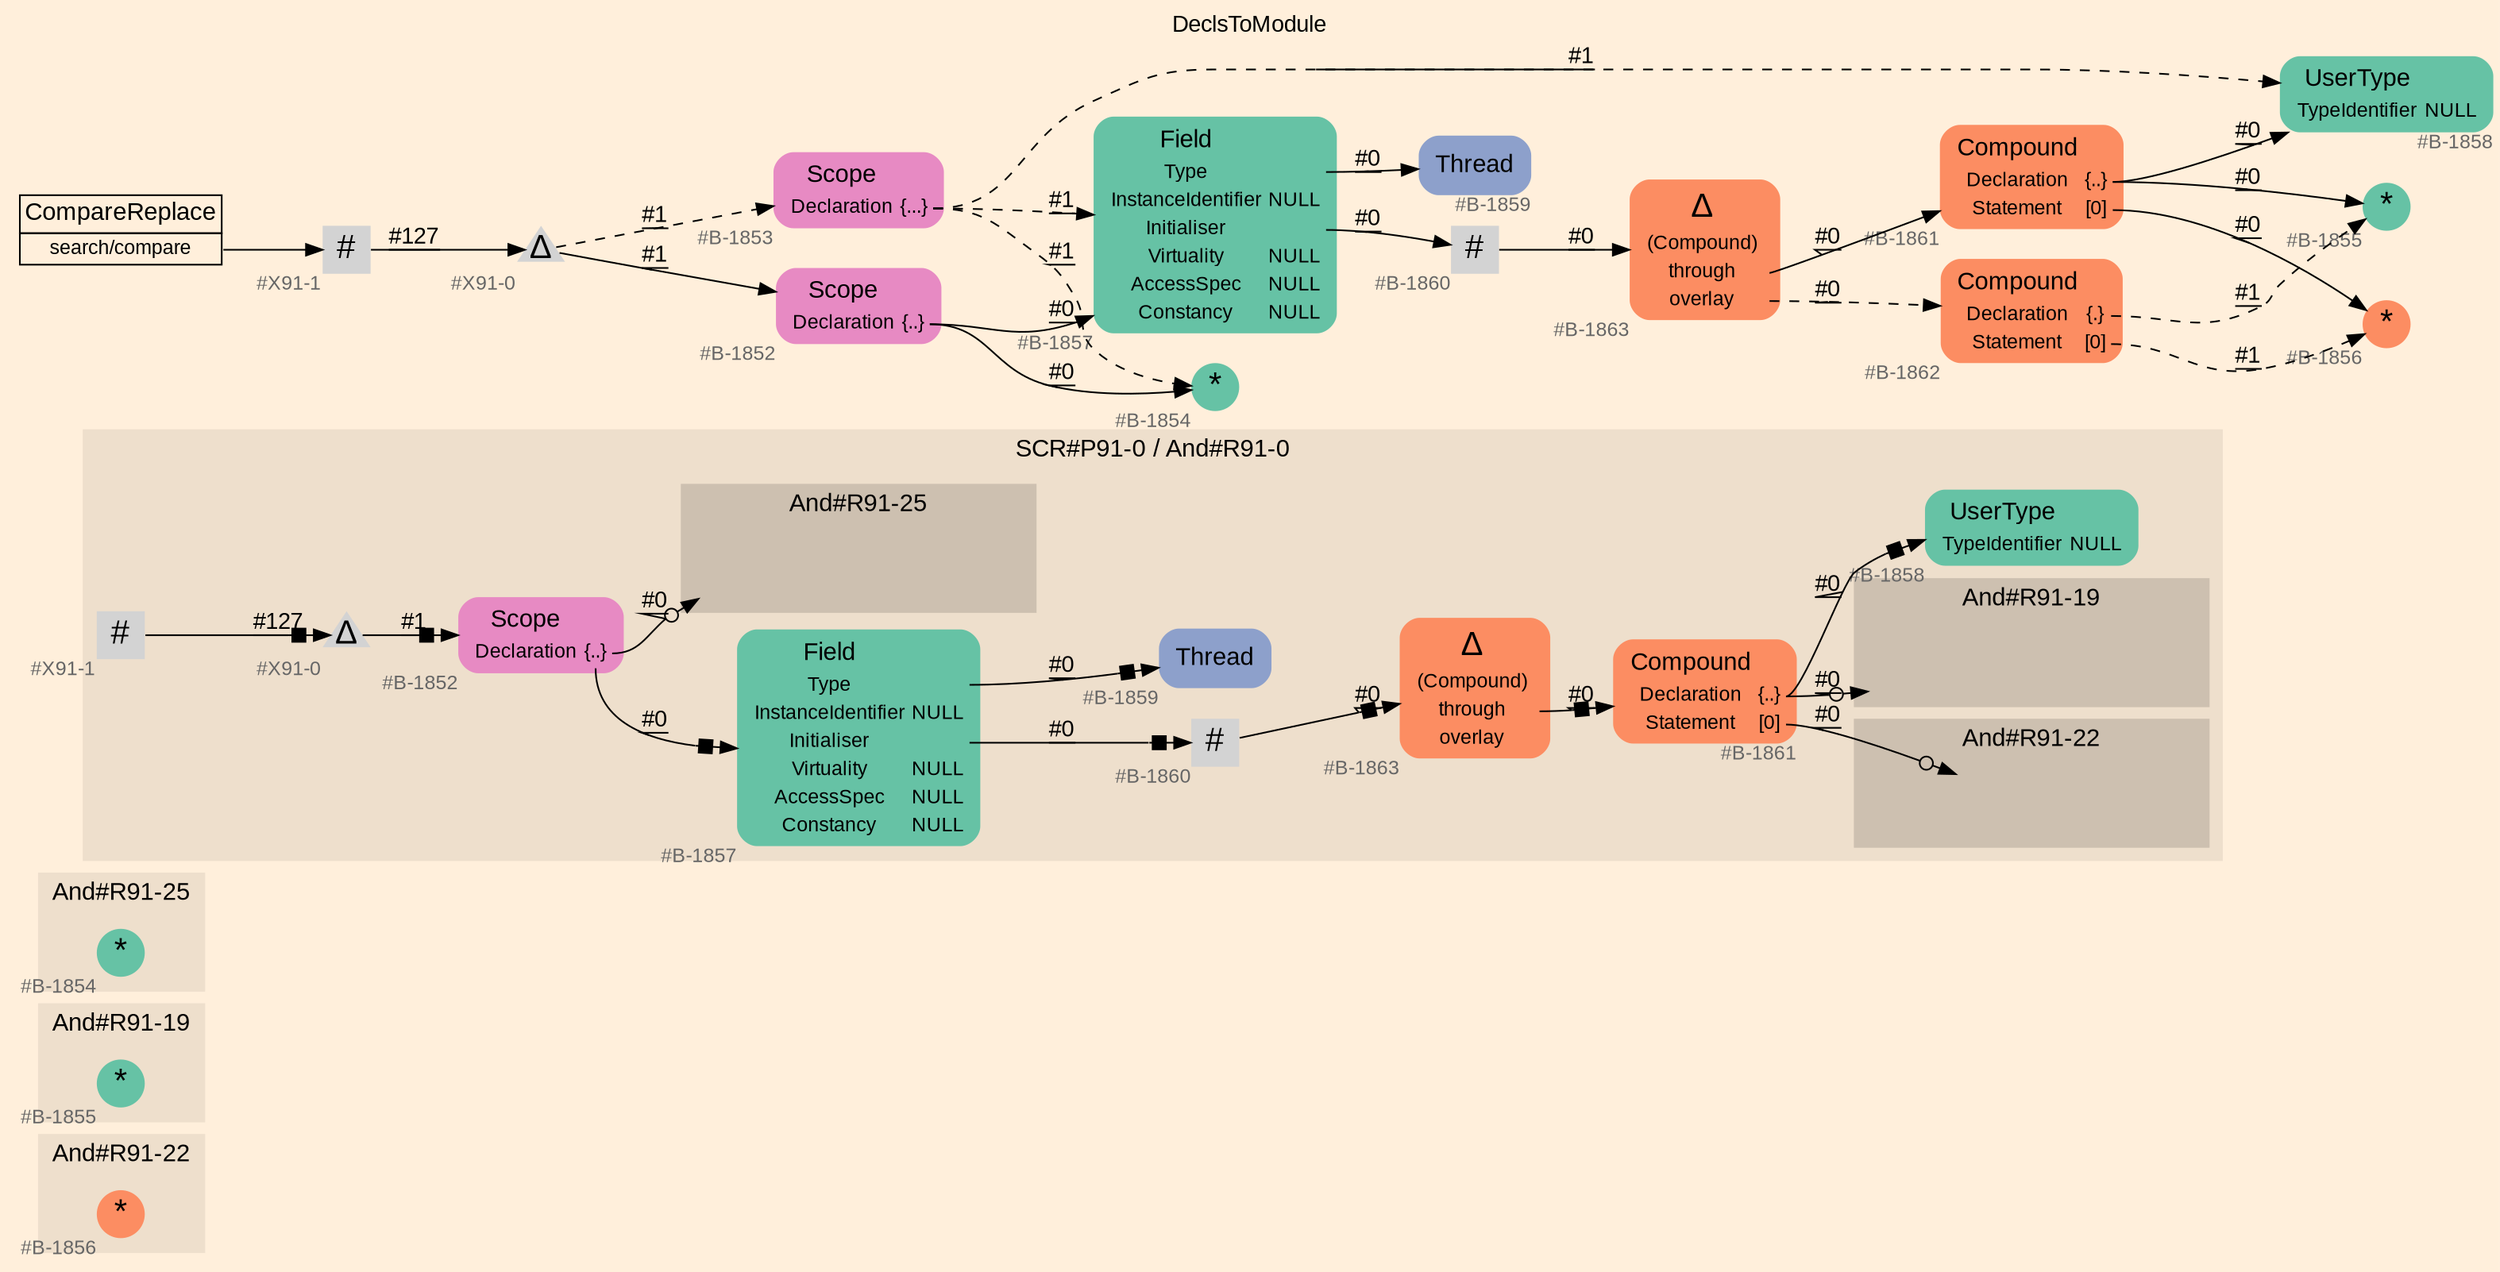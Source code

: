 digraph "DeclsToModule" {
label = "DeclsToModule"
labelloc = t
graph [
    rankdir = "LR"
    ranksep = 0.3
    bgcolor = antiquewhite1
    color = black
    fontcolor = black
    fontname = "Arial"
];
node [
    fontname = "Arial"
];
edge [
    fontname = "Arial"
];

// -------------------- figure And#R91-22 --------------------
// -------- region And#R91-22 ----------
subgraph "clusterAnd#R91-22" {
    label = "And#R91-22"
    style = "filled"
    color = antiquewhite2
    fontsize = "15"
    // -------- block And#R91-22/#B-1856 ----------
    "And#R91-22/#B-1856" [
        fillcolor = "/set28/2"
        xlabel = "#B-1856"
        fontsize = "12"
        fontcolor = grey40
        shape = "circle"
        label = <<FONT COLOR="black" POINT-SIZE="20">*</FONT>>
        style = "filled"
        penwidth = 0.0
        fixedsize = true
        width = 0.4
        height = 0.4
    ];
    
}


// -------------------- figure And#R91-19 --------------------
// -------- region And#R91-19 ----------
subgraph "clusterAnd#R91-19" {
    label = "And#R91-19"
    style = "filled"
    color = antiquewhite2
    fontsize = "15"
    // -------- block And#R91-19/#B-1855 ----------
    "And#R91-19/#B-1855" [
        fillcolor = "/set28/1"
        xlabel = "#B-1855"
        fontsize = "12"
        fontcolor = grey40
        shape = "circle"
        label = <<FONT COLOR="black" POINT-SIZE="20">*</FONT>>
        style = "filled"
        penwidth = 0.0
        fixedsize = true
        width = 0.4
        height = 0.4
    ];
    
}


// -------------------- figure And#R91-25 --------------------
// -------- region And#R91-25 ----------
subgraph "clusterAnd#R91-25" {
    label = "And#R91-25"
    style = "filled"
    color = antiquewhite2
    fontsize = "15"
    // -------- block And#R91-25/#B-1854 ----------
    "And#R91-25/#B-1854" [
        fillcolor = "/set28/1"
        xlabel = "#B-1854"
        fontsize = "12"
        fontcolor = grey40
        shape = "circle"
        label = <<FONT COLOR="black" POINT-SIZE="20">*</FONT>>
        style = "filled"
        penwidth = 0.0
        fixedsize = true
        width = 0.4
        height = 0.4
    ];
    
}


// -------------------- figure And#R91-0 --------------------
// -------- region And#R91-0 ----------
subgraph "clusterAnd#R91-0" {
    label = "SCR#P91-0 / And#R91-0"
    style = "filled"
    color = antiquewhite2
    fontsize = "15"
    // -------- block And#R91-0/#B-1859 ----------
    "And#R91-0/#B-1859" [
        fillcolor = "/set28/3"
        xlabel = "#B-1859"
        fontsize = "12"
        fontcolor = grey40
        shape = "plaintext"
        label = <<TABLE BORDER="0" CELLBORDER="0" CELLSPACING="0">
         <TR><TD><FONT COLOR="black" POINT-SIZE="15">Thread</FONT></TD></TR>
        </TABLE>>
        style = "rounded,filled"
    ];
    
    // -------- block And#R91-0/#B-1852 ----------
    "And#R91-0/#B-1852" [
        fillcolor = "/set28/4"
        xlabel = "#B-1852"
        fontsize = "12"
        fontcolor = grey40
        shape = "plaintext"
        label = <<TABLE BORDER="0" CELLBORDER="0" CELLSPACING="0">
         <TR><TD><FONT COLOR="black" POINT-SIZE="15">Scope</FONT></TD></TR>
         <TR><TD><FONT COLOR="black" POINT-SIZE="12">Declaration</FONT></TD><TD PORT="port0"><FONT COLOR="black" POINT-SIZE="12">{..}</FONT></TD></TR>
        </TABLE>>
        style = "rounded,filled"
    ];
    
    // -------- block And#R91-0/#B-1857 ----------
    "And#R91-0/#B-1857" [
        fillcolor = "/set28/1"
        xlabel = "#B-1857"
        fontsize = "12"
        fontcolor = grey40
        shape = "plaintext"
        label = <<TABLE BORDER="0" CELLBORDER="0" CELLSPACING="0">
         <TR><TD><FONT COLOR="black" POINT-SIZE="15">Field</FONT></TD></TR>
         <TR><TD><FONT COLOR="black" POINT-SIZE="12">Type</FONT></TD><TD PORT="port0"></TD></TR>
         <TR><TD><FONT COLOR="black" POINT-SIZE="12">InstanceIdentifier</FONT></TD><TD PORT="port1"><FONT COLOR="black" POINT-SIZE="12">NULL</FONT></TD></TR>
         <TR><TD><FONT COLOR="black" POINT-SIZE="12">Initialiser</FONT></TD><TD PORT="port2"></TD></TR>
         <TR><TD><FONT COLOR="black" POINT-SIZE="12">Virtuality</FONT></TD><TD PORT="port3"><FONT COLOR="black" POINT-SIZE="12">NULL</FONT></TD></TR>
         <TR><TD><FONT COLOR="black" POINT-SIZE="12">AccessSpec</FONT></TD><TD PORT="port4"><FONT COLOR="black" POINT-SIZE="12">NULL</FONT></TD></TR>
         <TR><TD><FONT COLOR="black" POINT-SIZE="12">Constancy</FONT></TD><TD PORT="port5"><FONT COLOR="black" POINT-SIZE="12">NULL</FONT></TD></TR>
        </TABLE>>
        style = "rounded,filled"
    ];
    
    // -------- block And#R91-0/#B-1858 ----------
    "And#R91-0/#B-1858" [
        fillcolor = "/set28/1"
        xlabel = "#B-1858"
        fontsize = "12"
        fontcolor = grey40
        shape = "plaintext"
        label = <<TABLE BORDER="0" CELLBORDER="0" CELLSPACING="0">
         <TR><TD><FONT COLOR="black" POINT-SIZE="15">UserType</FONT></TD></TR>
         <TR><TD><FONT COLOR="black" POINT-SIZE="12">TypeIdentifier</FONT></TD><TD PORT="port0"><FONT COLOR="black" POINT-SIZE="12">NULL</FONT></TD></TR>
        </TABLE>>
        style = "rounded,filled"
    ];
    
    // -------- block And#R91-0/#B-1860 ----------
    "And#R91-0/#B-1860" [
        xlabel = "#B-1860"
        fontsize = "12"
        fontcolor = grey40
        shape = "square"
        label = <<FONT COLOR="black" POINT-SIZE="20">#</FONT>>
        style = "filled"
        penwidth = 0.0
        fixedsize = true
        width = 0.4
        height = 0.4
    ];
    
    // -------- block And#R91-0/#B-1861 ----------
    "And#R91-0/#B-1861" [
        fillcolor = "/set28/2"
        xlabel = "#B-1861"
        fontsize = "12"
        fontcolor = grey40
        shape = "plaintext"
        label = <<TABLE BORDER="0" CELLBORDER="0" CELLSPACING="0">
         <TR><TD><FONT COLOR="black" POINT-SIZE="15">Compound</FONT></TD></TR>
         <TR><TD><FONT COLOR="black" POINT-SIZE="12">Declaration</FONT></TD><TD PORT="port0"><FONT COLOR="black" POINT-SIZE="12">{..}</FONT></TD></TR>
         <TR><TD><FONT COLOR="black" POINT-SIZE="12">Statement</FONT></TD><TD PORT="port1"><FONT COLOR="black" POINT-SIZE="12">[0]</FONT></TD></TR>
        </TABLE>>
        style = "rounded,filled"
    ];
    
    // -------- block And#R91-0/#B-1863 ----------
    "And#R91-0/#B-1863" [
        fillcolor = "/set28/2"
        xlabel = "#B-1863"
        fontsize = "12"
        fontcolor = grey40
        shape = "plaintext"
        label = <<TABLE BORDER="0" CELLBORDER="0" CELLSPACING="0">
         <TR><TD><FONT COLOR="black" POINT-SIZE="20">Δ</FONT></TD></TR>
         <TR><TD><FONT COLOR="black" POINT-SIZE="12">(Compound)</FONT></TD><TD PORT="port0"></TD></TR>
         <TR><TD><FONT COLOR="black" POINT-SIZE="12">through</FONT></TD><TD PORT="port1"></TD></TR>
         <TR><TD><FONT COLOR="black" POINT-SIZE="12">overlay</FONT></TD><TD PORT="port2"></TD></TR>
        </TABLE>>
        style = "rounded,filled"
    ];
    
    // -------- block And#R91-0/#X91-0 ----------
    "And#R91-0/#X91-0" [
        xlabel = "#X91-0"
        fontsize = "12"
        fontcolor = grey40
        shape = "triangle"
        label = <<FONT COLOR="black" POINT-SIZE="20">Δ</FONT>>
        style = "filled"
        penwidth = 0.0
        fixedsize = true
        width = 0.4
        height = 0.4
    ];
    
    // -------- block And#R91-0/#X91-1 ----------
    "And#R91-0/#X91-1" [
        xlabel = "#X91-1"
        fontsize = "12"
        fontcolor = grey40
        shape = "square"
        label = <<FONT COLOR="black" POINT-SIZE="20">#</FONT>>
        style = "filled"
        penwidth = 0.0
        fixedsize = true
        width = 0.4
        height = 0.4
    ];
    
    // -------- region And#R91-0/And#R91-25 ----------
    subgraph "clusterAnd#R91-0/And#R91-25" {
        label = "And#R91-25"
        style = "filled"
        color = antiquewhite3
        fontsize = "15"
        // -------- block And#R91-0/And#R91-25/#B-1854 ----------
        "And#R91-0/And#R91-25/#B-1854" [
            fillcolor = "/set28/1"
            xlabel = "#B-1854"
            fontsize = "12"
            fontcolor = grey40
            shape = "none"
            style = "invisible"
        ];
        
    }
    
    // -------- region And#R91-0/And#R91-19 ----------
    subgraph "clusterAnd#R91-0/And#R91-19" {
        label = "And#R91-19"
        style = "filled"
        color = antiquewhite3
        fontsize = "15"
        // -------- block And#R91-0/And#R91-19/#B-1855 ----------
        "And#R91-0/And#R91-19/#B-1855" [
            fillcolor = "/set28/1"
            xlabel = "#B-1855"
            fontsize = "12"
            fontcolor = grey40
            shape = "none"
            style = "invisible"
        ];
        
    }
    
    // -------- region And#R91-0/And#R91-22 ----------
    subgraph "clusterAnd#R91-0/And#R91-22" {
        label = "And#R91-22"
        style = "filled"
        color = antiquewhite3
        fontsize = "15"
        // -------- block And#R91-0/And#R91-22/#B-1856 ----------
        "And#R91-0/And#R91-22/#B-1856" [
            fillcolor = "/set28/2"
            xlabel = "#B-1856"
            fontsize = "12"
            fontcolor = grey40
            shape = "none"
            style = "invisible"
        ];
        
    }
    
}

"And#R91-0/#B-1852":port0 -> "And#R91-0/And#R91-25/#B-1854" [
    arrowhead="normalnoneodot"
    label = "#0"
    decorate = true
    color = black
    fontcolor = black
];

"And#R91-0/#B-1852":port0 -> "And#R91-0/#B-1857" [
    arrowhead="normalnonebox"
    label = "#0"
    decorate = true
    color = black
    fontcolor = black
];

"And#R91-0/#B-1857":port0 -> "And#R91-0/#B-1859" [
    arrowhead="normalnonebox"
    label = "#0"
    decorate = true
    color = black
    fontcolor = black
];

"And#R91-0/#B-1857":port2 -> "And#R91-0/#B-1860" [
    arrowhead="normalnonebox"
    label = "#0"
    decorate = true
    color = black
    fontcolor = black
];

"And#R91-0/#B-1860" -> "And#R91-0/#B-1863" [
    arrowhead="normalnonebox"
    label = "#0"
    decorate = true
    color = black
    fontcolor = black
];

"And#R91-0/#B-1861":port0 -> "And#R91-0/And#R91-19/#B-1855" [
    arrowhead="normalnoneodot"
    label = "#0"
    decorate = true
    color = black
    fontcolor = black
];

"And#R91-0/#B-1861":port0 -> "And#R91-0/#B-1858" [
    arrowhead="normalnonebox"
    label = "#0"
    decorate = true
    color = black
    fontcolor = black
];

"And#R91-0/#B-1861":port1 -> "And#R91-0/And#R91-22/#B-1856" [
    arrowhead="normalnoneodot"
    label = "#0"
    decorate = true
    color = black
    fontcolor = black
];

"And#R91-0/#B-1863":port1 -> "And#R91-0/#B-1861" [
    arrowhead="normalnonebox"
    label = "#0"
    decorate = true
    color = black
    fontcolor = black
];

"And#R91-0/#X91-0" -> "And#R91-0/#B-1852" [
    arrowhead="normalnonebox"
    label = "#1"
    decorate = true
    color = black
    fontcolor = black
];

"And#R91-0/#X91-1" -> "And#R91-0/#X91-0" [
    arrowhead="normalnonebox"
    label = "#127"
    decorate = true
    color = black
    fontcolor = black
];


// -------------------- transformation figure --------------------
// -------- block CR#X91-2 ----------
"CR#X91-2" [
    fillcolor = antiquewhite1
    fontsize = "12"
    fontcolor = grey40
    shape = "plaintext"
    label = <<TABLE BORDER="0" CELLBORDER="1" CELLSPACING="0">
     <TR><TD><FONT COLOR="black" POINT-SIZE="15">CompareReplace</FONT></TD></TR>
     <TR><TD PORT="port0"><FONT COLOR="black" POINT-SIZE="12">search/compare</FONT></TD></TR>
    </TABLE>>
    style = "filled"
    color = black
];

// -------- block #X91-1 ----------
"#X91-1" [
    xlabel = "#X91-1"
    fontsize = "12"
    fontcolor = grey40
    shape = "square"
    label = <<FONT COLOR="black" POINT-SIZE="20">#</FONT>>
    style = "filled"
    penwidth = 0.0
    fixedsize = true
    width = 0.4
    height = 0.4
];

// -------- block #X91-0 ----------
"#X91-0" [
    xlabel = "#X91-0"
    fontsize = "12"
    fontcolor = grey40
    shape = "triangle"
    label = <<FONT COLOR="black" POINT-SIZE="20">Δ</FONT>>
    style = "filled"
    penwidth = 0.0
    fixedsize = true
    width = 0.4
    height = 0.4
];

// -------- block #B-1852 ----------
"#B-1852" [
    fillcolor = "/set28/4"
    xlabel = "#B-1852"
    fontsize = "12"
    fontcolor = grey40
    shape = "plaintext"
    label = <<TABLE BORDER="0" CELLBORDER="0" CELLSPACING="0">
     <TR><TD><FONT COLOR="black" POINT-SIZE="15">Scope</FONT></TD></TR>
     <TR><TD><FONT COLOR="black" POINT-SIZE="12">Declaration</FONT></TD><TD PORT="port0"><FONT COLOR="black" POINT-SIZE="12">{..}</FONT></TD></TR>
    </TABLE>>
    style = "rounded,filled"
];

// -------- block #B-1854 ----------
"#B-1854" [
    fillcolor = "/set28/1"
    xlabel = "#B-1854"
    fontsize = "12"
    fontcolor = grey40
    shape = "circle"
    label = <<FONT COLOR="black" POINT-SIZE="20">*</FONT>>
    style = "filled"
    penwidth = 0.0
    fixedsize = true
    width = 0.4
    height = 0.4
];

// -------- block #B-1857 ----------
"#B-1857" [
    fillcolor = "/set28/1"
    xlabel = "#B-1857"
    fontsize = "12"
    fontcolor = grey40
    shape = "plaintext"
    label = <<TABLE BORDER="0" CELLBORDER="0" CELLSPACING="0">
     <TR><TD><FONT COLOR="black" POINT-SIZE="15">Field</FONT></TD></TR>
     <TR><TD><FONT COLOR="black" POINT-SIZE="12">Type</FONT></TD><TD PORT="port0"></TD></TR>
     <TR><TD><FONT COLOR="black" POINT-SIZE="12">InstanceIdentifier</FONT></TD><TD PORT="port1"><FONT COLOR="black" POINT-SIZE="12">NULL</FONT></TD></TR>
     <TR><TD><FONT COLOR="black" POINT-SIZE="12">Initialiser</FONT></TD><TD PORT="port2"></TD></TR>
     <TR><TD><FONT COLOR="black" POINT-SIZE="12">Virtuality</FONT></TD><TD PORT="port3"><FONT COLOR="black" POINT-SIZE="12">NULL</FONT></TD></TR>
     <TR><TD><FONT COLOR="black" POINT-SIZE="12">AccessSpec</FONT></TD><TD PORT="port4"><FONT COLOR="black" POINT-SIZE="12">NULL</FONT></TD></TR>
     <TR><TD><FONT COLOR="black" POINT-SIZE="12">Constancy</FONT></TD><TD PORT="port5"><FONT COLOR="black" POINT-SIZE="12">NULL</FONT></TD></TR>
    </TABLE>>
    style = "rounded,filled"
];

// -------- block #B-1859 ----------
"#B-1859" [
    fillcolor = "/set28/3"
    xlabel = "#B-1859"
    fontsize = "12"
    fontcolor = grey40
    shape = "plaintext"
    label = <<TABLE BORDER="0" CELLBORDER="0" CELLSPACING="0">
     <TR><TD><FONT COLOR="black" POINT-SIZE="15">Thread</FONT></TD></TR>
    </TABLE>>
    style = "rounded,filled"
];

// -------- block #B-1860 ----------
"#B-1860" [
    xlabel = "#B-1860"
    fontsize = "12"
    fontcolor = grey40
    shape = "square"
    label = <<FONT COLOR="black" POINT-SIZE="20">#</FONT>>
    style = "filled"
    penwidth = 0.0
    fixedsize = true
    width = 0.4
    height = 0.4
];

// -------- block #B-1863 ----------
"#B-1863" [
    fillcolor = "/set28/2"
    xlabel = "#B-1863"
    fontsize = "12"
    fontcolor = grey40
    shape = "plaintext"
    label = <<TABLE BORDER="0" CELLBORDER="0" CELLSPACING="0">
     <TR><TD><FONT COLOR="black" POINT-SIZE="20">Δ</FONT></TD></TR>
     <TR><TD><FONT COLOR="black" POINT-SIZE="12">(Compound)</FONT></TD><TD PORT="port0"></TD></TR>
     <TR><TD><FONT COLOR="black" POINT-SIZE="12">through</FONT></TD><TD PORT="port1"></TD></TR>
     <TR><TD><FONT COLOR="black" POINT-SIZE="12">overlay</FONT></TD><TD PORT="port2"></TD></TR>
    </TABLE>>
    style = "rounded,filled"
];

// -------- block #B-1861 ----------
"#B-1861" [
    fillcolor = "/set28/2"
    xlabel = "#B-1861"
    fontsize = "12"
    fontcolor = grey40
    shape = "plaintext"
    label = <<TABLE BORDER="0" CELLBORDER="0" CELLSPACING="0">
     <TR><TD><FONT COLOR="black" POINT-SIZE="15">Compound</FONT></TD></TR>
     <TR><TD><FONT COLOR="black" POINT-SIZE="12">Declaration</FONT></TD><TD PORT="port0"><FONT COLOR="black" POINT-SIZE="12">{..}</FONT></TD></TR>
     <TR><TD><FONT COLOR="black" POINT-SIZE="12">Statement</FONT></TD><TD PORT="port1"><FONT COLOR="black" POINT-SIZE="12">[0]</FONT></TD></TR>
    </TABLE>>
    style = "rounded,filled"
];

// -------- block #B-1855 ----------
"#B-1855" [
    fillcolor = "/set28/1"
    xlabel = "#B-1855"
    fontsize = "12"
    fontcolor = grey40
    shape = "circle"
    label = <<FONT COLOR="black" POINT-SIZE="20">*</FONT>>
    style = "filled"
    penwidth = 0.0
    fixedsize = true
    width = 0.4
    height = 0.4
];

// -------- block #B-1858 ----------
"#B-1858" [
    fillcolor = "/set28/1"
    xlabel = "#B-1858"
    fontsize = "12"
    fontcolor = grey40
    shape = "plaintext"
    label = <<TABLE BORDER="0" CELLBORDER="0" CELLSPACING="0">
     <TR><TD><FONT COLOR="black" POINT-SIZE="15">UserType</FONT></TD></TR>
     <TR><TD><FONT COLOR="black" POINT-SIZE="12">TypeIdentifier</FONT></TD><TD PORT="port0"><FONT COLOR="black" POINT-SIZE="12">NULL</FONT></TD></TR>
    </TABLE>>
    style = "rounded,filled"
];

// -------- block #B-1856 ----------
"#B-1856" [
    fillcolor = "/set28/2"
    xlabel = "#B-1856"
    fontsize = "12"
    fontcolor = grey40
    shape = "circle"
    label = <<FONT COLOR="black" POINT-SIZE="20">*</FONT>>
    style = "filled"
    penwidth = 0.0
    fixedsize = true
    width = 0.4
    height = 0.4
];

// -------- block #B-1862 ----------
"#B-1862" [
    fillcolor = "/set28/2"
    xlabel = "#B-1862"
    fontsize = "12"
    fontcolor = grey40
    shape = "plaintext"
    label = <<TABLE BORDER="0" CELLBORDER="0" CELLSPACING="0">
     <TR><TD><FONT COLOR="black" POINT-SIZE="15">Compound</FONT></TD></TR>
     <TR><TD><FONT COLOR="black" POINT-SIZE="12">Declaration</FONT></TD><TD PORT="port0"><FONT COLOR="black" POINT-SIZE="12">{.}</FONT></TD></TR>
     <TR><TD><FONT COLOR="black" POINT-SIZE="12">Statement</FONT></TD><TD PORT="port1"><FONT COLOR="black" POINT-SIZE="12">[0]</FONT></TD></TR>
    </TABLE>>
    style = "rounded,filled"
];

// -------- block #B-1853 ----------
"#B-1853" [
    fillcolor = "/set28/4"
    xlabel = "#B-1853"
    fontsize = "12"
    fontcolor = grey40
    shape = "plaintext"
    label = <<TABLE BORDER="0" CELLBORDER="0" CELLSPACING="0">
     <TR><TD><FONT COLOR="black" POINT-SIZE="15">Scope</FONT></TD></TR>
     <TR><TD><FONT COLOR="black" POINT-SIZE="12">Declaration</FONT></TD><TD PORT="port0"><FONT COLOR="black" POINT-SIZE="12">{...}</FONT></TD></TR>
    </TABLE>>
    style = "rounded,filled"
];

"CR#X91-2":port0 -> "#X91-1" [
    label = ""
    decorate = true
    color = black
    fontcolor = black
];

"#X91-1" -> "#X91-0" [
    label = "#127"
    decorate = true
    color = black
    fontcolor = black
];

"#X91-0" -> "#B-1852" [
    label = "#1"
    decorate = true
    color = black
    fontcolor = black
];

"#X91-0" -> "#B-1853" [
    style="dashed"
    label = "#1"
    decorate = true
    color = black
    fontcolor = black
];

"#B-1852":port0 -> "#B-1854" [
    label = "#0"
    decorate = true
    color = black
    fontcolor = black
];

"#B-1852":port0 -> "#B-1857" [
    label = "#0"
    decorate = true
    color = black
    fontcolor = black
];

"#B-1857":port0 -> "#B-1859" [
    label = "#0"
    decorate = true
    color = black
    fontcolor = black
];

"#B-1857":port2 -> "#B-1860" [
    label = "#0"
    decorate = true
    color = black
    fontcolor = black
];

"#B-1860" -> "#B-1863" [
    label = "#0"
    decorate = true
    color = black
    fontcolor = black
];

"#B-1863":port1 -> "#B-1861" [
    label = "#0"
    decorate = true
    color = black
    fontcolor = black
];

"#B-1863":port2 -> "#B-1862" [
    style="dashed"
    label = "#0"
    decorate = true
    color = black
    fontcolor = black
];

"#B-1861":port0 -> "#B-1855" [
    label = "#0"
    decorate = true
    color = black
    fontcolor = black
];

"#B-1861":port0 -> "#B-1858" [
    label = "#0"
    decorate = true
    color = black
    fontcolor = black
];

"#B-1861":port1 -> "#B-1856" [
    label = "#0"
    decorate = true
    color = black
    fontcolor = black
];

"#B-1862":port0 -> "#B-1855" [
    style="dashed"
    label = "#1"
    decorate = true
    color = black
    fontcolor = black
];

"#B-1862":port1 -> "#B-1856" [
    style="dashed"
    label = "#1"
    decorate = true
    color = black
    fontcolor = black
];

"#B-1853":port0 -> "#B-1854" [
    style="dashed"
    label = "#1"
    decorate = true
    color = black
    fontcolor = black
];

"#B-1853":port0 -> "#B-1857" [
    style="dashed"
    label = "#1"
    decorate = true
    color = black
    fontcolor = black
];

"#B-1853":port0 -> "#B-1858" [
    style="dashed"
    label = "#1"
    decorate = true
    color = black
    fontcolor = black
];


}
